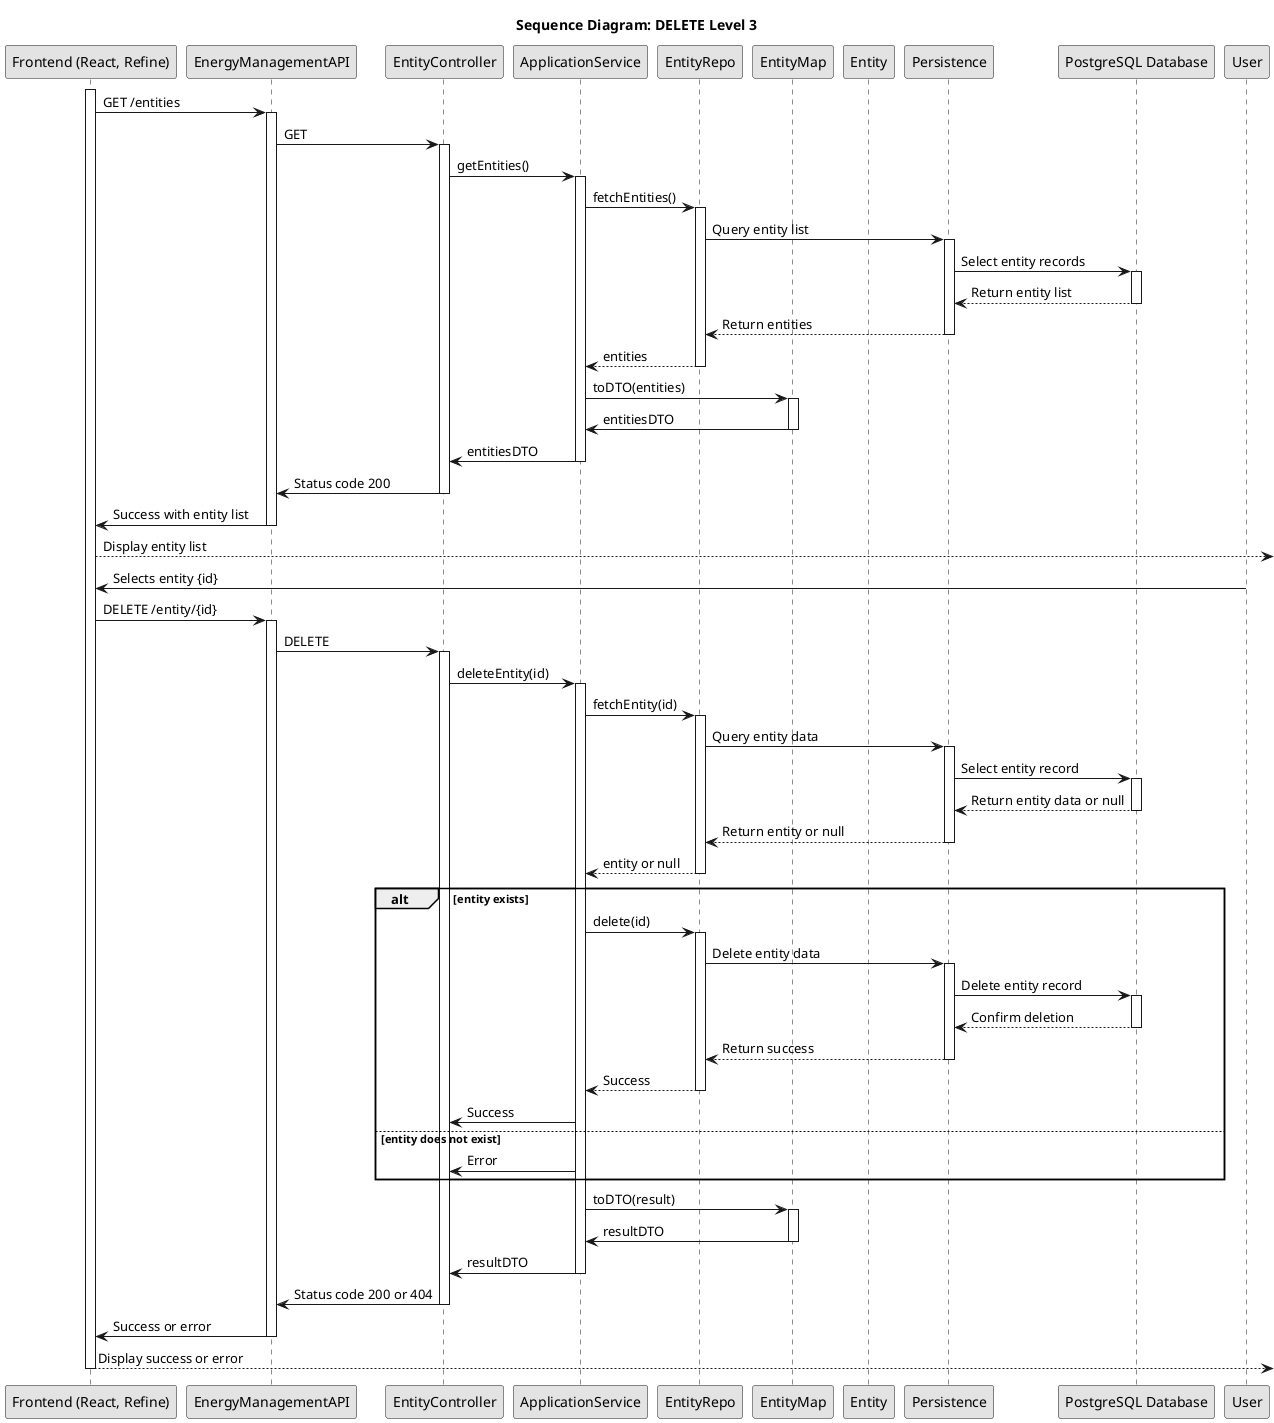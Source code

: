 
@startuml delete3
skinparam Monochrome true
skinparam PackageStyle rectangle
skinparam Shadowing false

title Sequence Diagram: DELETE Level 3

participant "Frontend (React, Refine)" as SPA
participant "EnergyManagementAPI" as API
participant "EntityController" as Controller
participant "ApplicationService" as Service
participant "EntityRepo" as Repo
participant "EntityMap" as Map
participant "Entity" as Entity
participant "Persistence" as Pers
participant "PostgreSQL Database" as DB

activate SPA
SPA -> API : GET /entities
activate API
API -> Controller : GET
activate Controller
Controller -> Service : getEntities()
activate Service
Service -> Repo : fetchEntities()
activate Repo
Repo -> Pers : Query entity list
activate Pers
Pers -> DB : Select entity records
activate DB
DB --> Pers : Return entity list
deactivate DB
Pers --> Repo : Return entities
deactivate Pers
Repo --> Service : entities
deactivate Repo
Service -> Map : toDTO(entities)
activate Map
Map -> Service : entitiesDTO
deactivate Map
Service -> Controller : entitiesDTO
deactivate Service
Controller -> API : Status code 200
deactivate Controller
API -> SPA : Success with entity list
deactivate API
SPA --> : Display entity list
User -> SPA : Selects entity {id}
SPA -> API : DELETE /entity/{id}
activate API
API -> Controller : DELETE
activate Controller
Controller -> Service : deleteEntity(id)
activate Service
Service -> Repo : fetchEntity(id)
activate Repo
Repo -> Pers : Query entity data
activate Pers
Pers -> DB : Select entity record
activate DB
DB --> Pers : Return entity data or null
deactivate DB
Pers --> Repo : Return entity or null
deactivate Pers
Repo --> Service : entity or null
deactivate Repo
alt entity exists
    Service -> Repo : delete(id)
    activate Repo
    Repo -> Pers : Delete entity data
    activate Pers
    Pers -> DB : Delete entity record
    activate DB
    DB --> Pers : Confirm deletion
    deactivate DB
    Pers --> Repo : Return success
    deactivate Pers
    Repo --> Service : Success
    deactivate Repo
    Service -> Controller : Success
else entity does not exist
    Service -> Controller : Error
end
Service -> Map : toDTO(result)
activate Map
Map -> Service : resultDTO
deactivate Map
Service -> Controller : resultDTO
deactivate Service
Controller -> API : Status code 200 or 404
deactivate Controller
API -> SPA : Success or error
deactivate API
SPA --> : Display success or error
deactivate SPA

@enduml
